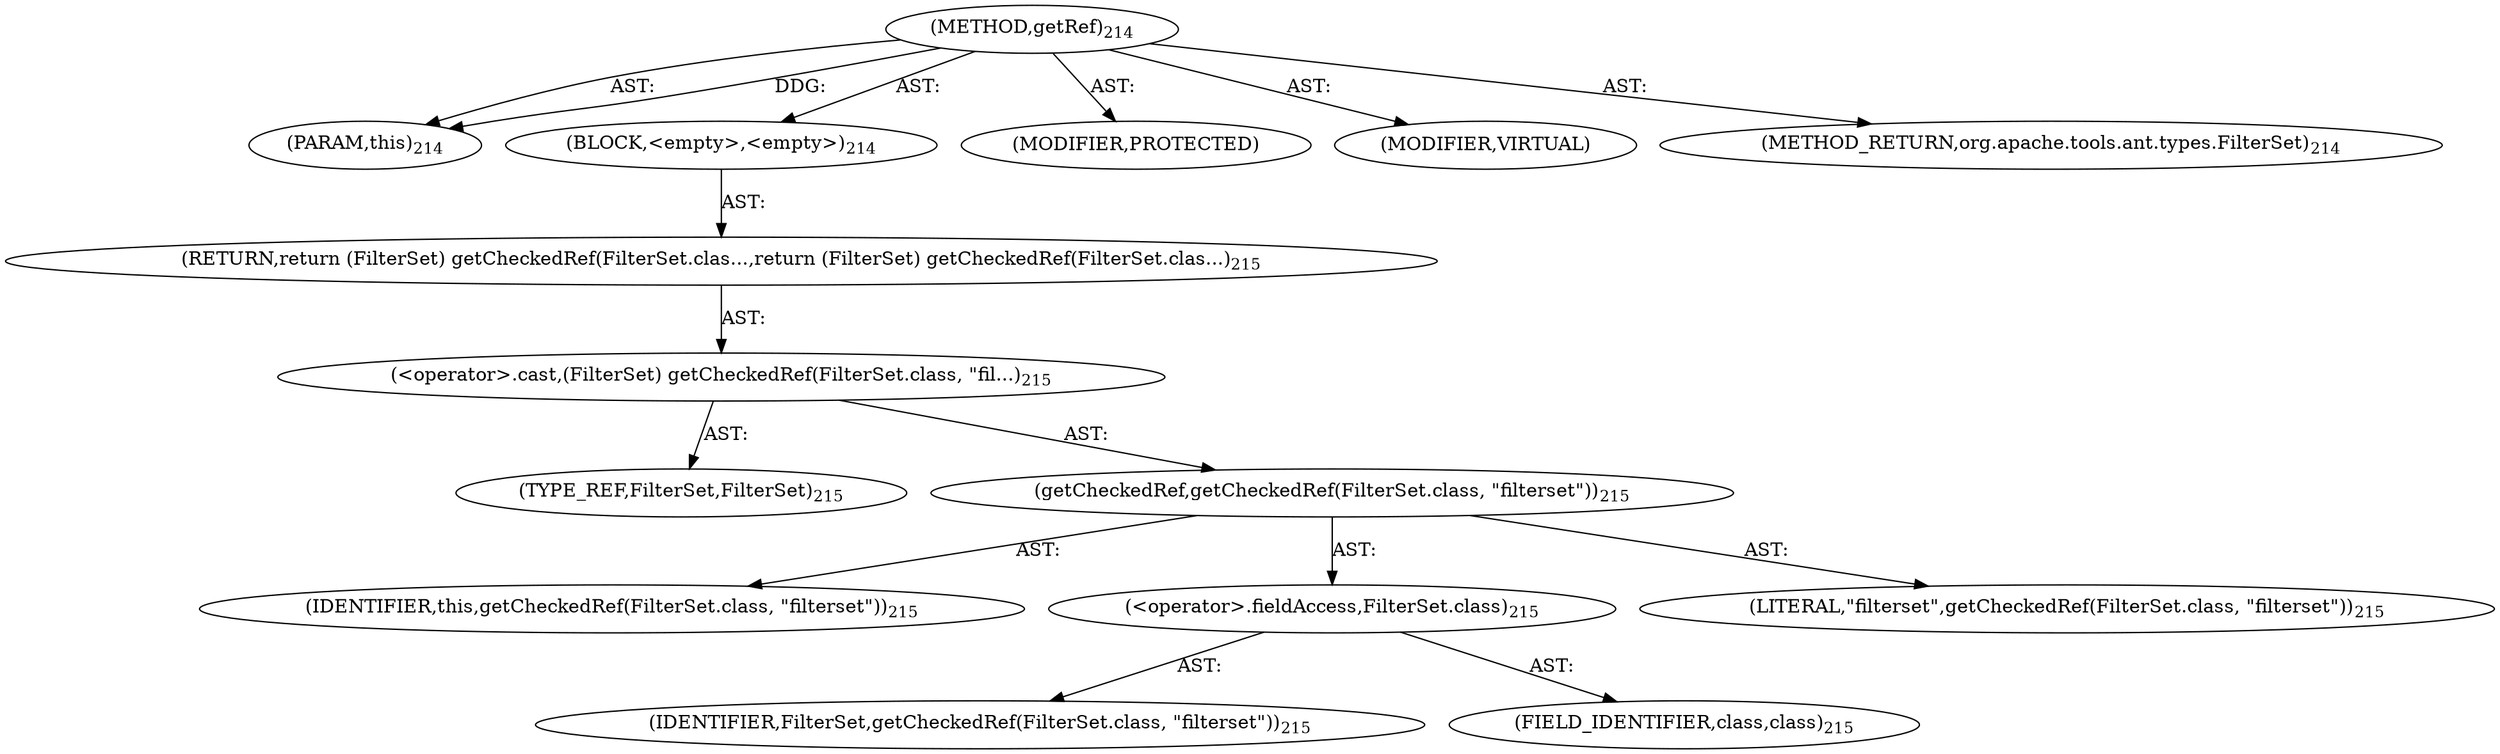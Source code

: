 digraph "getRef" {  
"111669149707" [label = <(METHOD,getRef)<SUB>214</SUB>> ]
"115964116999" [label = <(PARAM,this)<SUB>214</SUB>> ]
"25769803788" [label = <(BLOCK,&lt;empty&gt;,&lt;empty&gt;)<SUB>214</SUB>> ]
"146028888068" [label = <(RETURN,return (FilterSet) getCheckedRef(FilterSet.clas...,return (FilterSet) getCheckedRef(FilterSet.clas...)<SUB>215</SUB>> ]
"30064771122" [label = <(&lt;operator&gt;.cast,(FilterSet) getCheckedRef(FilterSet.class, &quot;fil...)<SUB>215</SUB>> ]
"180388626437" [label = <(TYPE_REF,FilterSet,FilterSet)<SUB>215</SUB>> ]
"30064771123" [label = <(getCheckedRef,getCheckedRef(FilterSet.class, &quot;filterset&quot;))<SUB>215</SUB>> ]
"68719476745" [label = <(IDENTIFIER,this,getCheckedRef(FilterSet.class, &quot;filterset&quot;))<SUB>215</SUB>> ]
"30064771124" [label = <(&lt;operator&gt;.fieldAccess,FilterSet.class)<SUB>215</SUB>> ]
"68719476812" [label = <(IDENTIFIER,FilterSet,getCheckedRef(FilterSet.class, &quot;filterset&quot;))<SUB>215</SUB>> ]
"55834574872" [label = <(FIELD_IDENTIFIER,class,class)<SUB>215</SUB>> ]
"90194313218" [label = <(LITERAL,&quot;filterset&quot;,getCheckedRef(FilterSet.class, &quot;filterset&quot;))<SUB>215</SUB>> ]
"133143986207" [label = <(MODIFIER,PROTECTED)> ]
"133143986208" [label = <(MODIFIER,VIRTUAL)> ]
"128849018891" [label = <(METHOD_RETURN,org.apache.tools.ant.types.FilterSet)<SUB>214</SUB>> ]
  "111669149707" -> "115964116999"  [ label = "AST: "] 
  "111669149707" -> "25769803788"  [ label = "AST: "] 
  "111669149707" -> "133143986207"  [ label = "AST: "] 
  "111669149707" -> "133143986208"  [ label = "AST: "] 
  "111669149707" -> "128849018891"  [ label = "AST: "] 
  "25769803788" -> "146028888068"  [ label = "AST: "] 
  "146028888068" -> "30064771122"  [ label = "AST: "] 
  "30064771122" -> "180388626437"  [ label = "AST: "] 
  "30064771122" -> "30064771123"  [ label = "AST: "] 
  "30064771123" -> "68719476745"  [ label = "AST: "] 
  "30064771123" -> "30064771124"  [ label = "AST: "] 
  "30064771123" -> "90194313218"  [ label = "AST: "] 
  "30064771124" -> "68719476812"  [ label = "AST: "] 
  "30064771124" -> "55834574872"  [ label = "AST: "] 
  "111669149707" -> "115964116999"  [ label = "DDG: "] 
}
